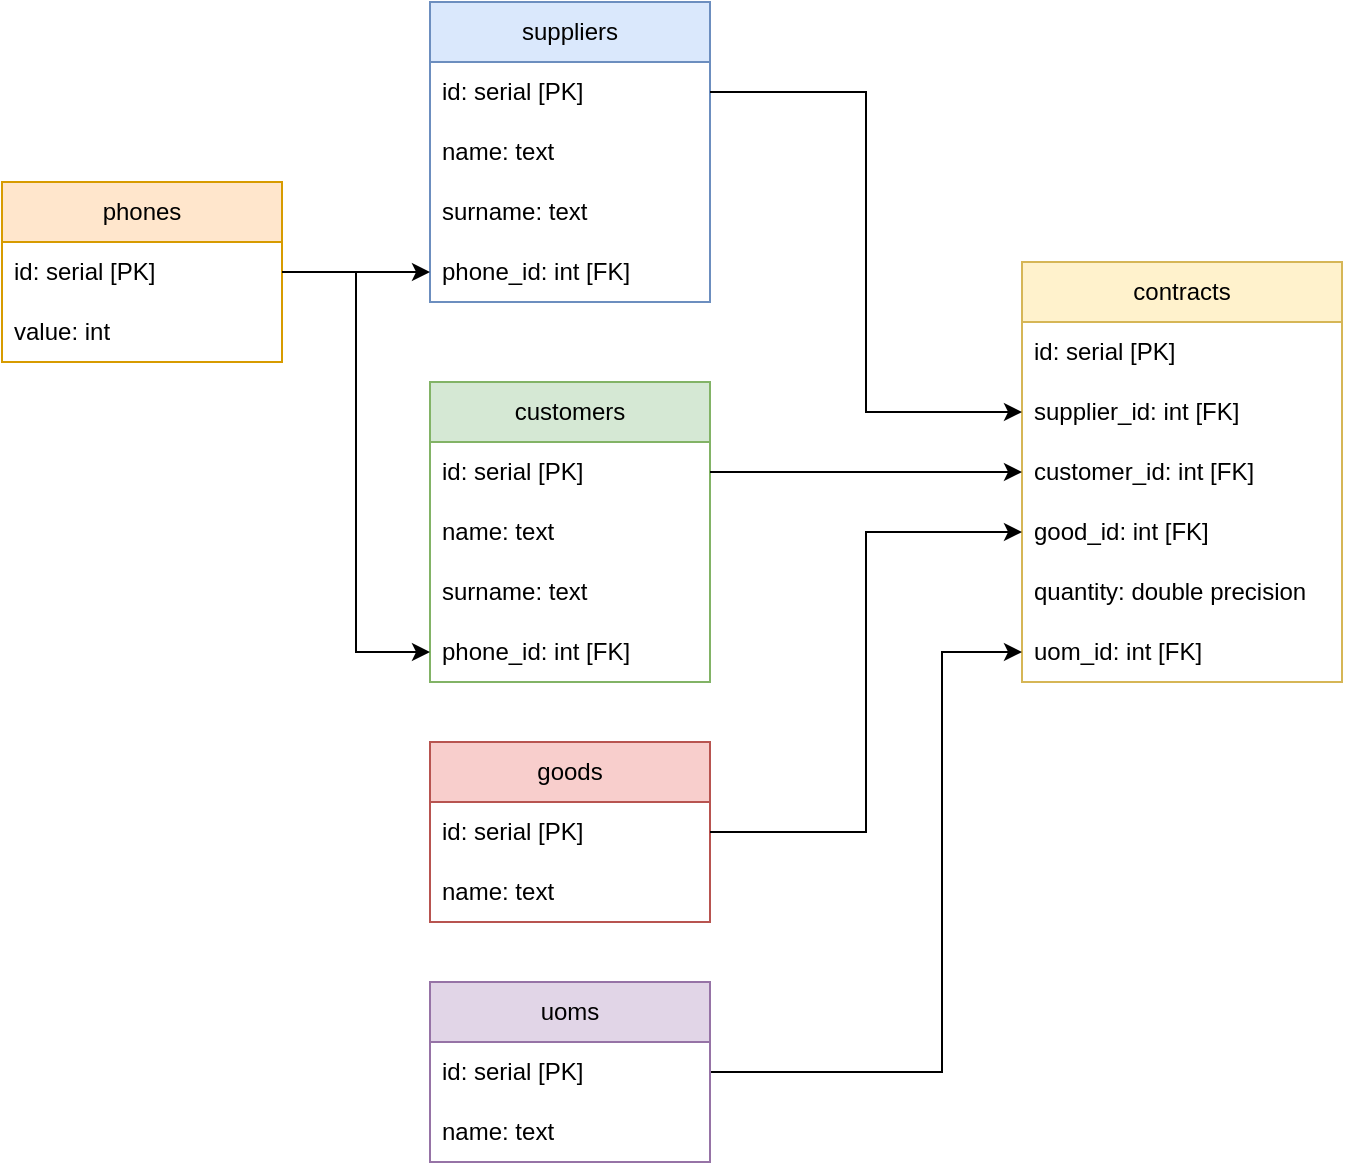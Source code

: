 <mxfile version="23.1.2" type="device">
  <diagram name="Страница — 1" id="sCIIftTm0n-FGKqdXh9E">
    <mxGraphModel dx="3000" dy="1514" grid="1" gridSize="10" guides="1" tooltips="1" connect="1" arrows="1" fold="1" page="1" pageScale="1" pageWidth="827" pageHeight="1169" math="0" shadow="0">
      <root>
        <mxCell id="0" />
        <mxCell id="1" parent="0" />
        <mxCell id="OJY3IS-uVCxP-ekWPWwA-1" value="customers" style="swimlane;fontStyle=0;childLayout=stackLayout;horizontal=1;startSize=30;horizontalStack=0;resizeParent=1;resizeParentMax=0;resizeLast=0;collapsible=1;marginBottom=0;whiteSpace=wrap;html=1;fillColor=#d5e8d4;strokeColor=#82b366;" vertex="1" parent="1">
          <mxGeometry x="254" y="230" width="140" height="150" as="geometry" />
        </mxCell>
        <mxCell id="OJY3IS-uVCxP-ekWPWwA-2" value="id: serial [PK]" style="text;strokeColor=none;fillColor=none;align=left;verticalAlign=middle;spacingLeft=4;spacingRight=4;overflow=hidden;points=[[0,0.5],[1,0.5]];portConstraint=eastwest;rotatable=0;whiteSpace=wrap;html=1;" vertex="1" parent="OJY3IS-uVCxP-ekWPWwA-1">
          <mxGeometry y="30" width="140" height="30" as="geometry" />
        </mxCell>
        <mxCell id="OJY3IS-uVCxP-ekWPWwA-3" value="name: text" style="text;strokeColor=none;fillColor=none;align=left;verticalAlign=middle;spacingLeft=4;spacingRight=4;overflow=hidden;points=[[0,0.5],[1,0.5]];portConstraint=eastwest;rotatable=0;whiteSpace=wrap;html=1;" vertex="1" parent="OJY3IS-uVCxP-ekWPWwA-1">
          <mxGeometry y="60" width="140" height="30" as="geometry" />
        </mxCell>
        <mxCell id="OJY3IS-uVCxP-ekWPWwA-4" value="surname: text" style="text;strokeColor=none;fillColor=none;align=left;verticalAlign=middle;spacingLeft=4;spacingRight=4;overflow=hidden;points=[[0,0.5],[1,0.5]];portConstraint=eastwest;rotatable=0;whiteSpace=wrap;html=1;" vertex="1" parent="OJY3IS-uVCxP-ekWPWwA-1">
          <mxGeometry y="90" width="140" height="30" as="geometry" />
        </mxCell>
        <mxCell id="OJY3IS-uVCxP-ekWPWwA-28" value="phone_id: int [FK]" style="text;strokeColor=none;fillColor=none;align=left;verticalAlign=middle;spacingLeft=4;spacingRight=4;overflow=hidden;points=[[0,0.5],[1,0.5]];portConstraint=eastwest;rotatable=0;whiteSpace=wrap;html=1;" vertex="1" parent="OJY3IS-uVCxP-ekWPWwA-1">
          <mxGeometry y="120" width="140" height="30" as="geometry" />
        </mxCell>
        <mxCell id="OJY3IS-uVCxP-ekWPWwA-5" value="suppliers" style="swimlane;fontStyle=0;childLayout=stackLayout;horizontal=1;startSize=30;horizontalStack=0;resizeParent=1;resizeParentMax=0;resizeLast=0;collapsible=1;marginBottom=0;whiteSpace=wrap;html=1;fillColor=#dae8fc;strokeColor=#6c8ebf;" vertex="1" parent="1">
          <mxGeometry x="254" y="40" width="140" height="150" as="geometry" />
        </mxCell>
        <mxCell id="OJY3IS-uVCxP-ekWPWwA-6" value="id: serial [PK]" style="text;strokeColor=none;fillColor=none;align=left;verticalAlign=middle;spacingLeft=4;spacingRight=4;overflow=hidden;points=[[0,0.5],[1,0.5]];portConstraint=eastwest;rotatable=0;whiteSpace=wrap;html=1;" vertex="1" parent="OJY3IS-uVCxP-ekWPWwA-5">
          <mxGeometry y="30" width="140" height="30" as="geometry" />
        </mxCell>
        <mxCell id="OJY3IS-uVCxP-ekWPWwA-7" value="name: text" style="text;strokeColor=none;fillColor=none;align=left;verticalAlign=middle;spacingLeft=4;spacingRight=4;overflow=hidden;points=[[0,0.5],[1,0.5]];portConstraint=eastwest;rotatable=0;whiteSpace=wrap;html=1;" vertex="1" parent="OJY3IS-uVCxP-ekWPWwA-5">
          <mxGeometry y="60" width="140" height="30" as="geometry" />
        </mxCell>
        <mxCell id="OJY3IS-uVCxP-ekWPWwA-8" value="surname: text" style="text;strokeColor=none;fillColor=none;align=left;verticalAlign=middle;spacingLeft=4;spacingRight=4;overflow=hidden;points=[[0,0.5],[1,0.5]];portConstraint=eastwest;rotatable=0;whiteSpace=wrap;html=1;" vertex="1" parent="OJY3IS-uVCxP-ekWPWwA-5">
          <mxGeometry y="90" width="140" height="30" as="geometry" />
        </mxCell>
        <mxCell id="OJY3IS-uVCxP-ekWPWwA-29" value="phone_id: int [FK]" style="text;strokeColor=none;fillColor=none;align=left;verticalAlign=middle;spacingLeft=4;spacingRight=4;overflow=hidden;points=[[0,0.5],[1,0.5]];portConstraint=eastwest;rotatable=0;whiteSpace=wrap;html=1;" vertex="1" parent="OJY3IS-uVCxP-ekWPWwA-5">
          <mxGeometry y="120" width="140" height="30" as="geometry" />
        </mxCell>
        <mxCell id="OJY3IS-uVCxP-ekWPWwA-9" value="contracts" style="swimlane;fontStyle=0;childLayout=stackLayout;horizontal=1;startSize=30;horizontalStack=0;resizeParent=1;resizeParentMax=0;resizeLast=0;collapsible=1;marginBottom=0;whiteSpace=wrap;html=1;fillColor=#fff2cc;strokeColor=#d6b656;" vertex="1" parent="1">
          <mxGeometry x="550" y="170" width="160" height="210" as="geometry" />
        </mxCell>
        <mxCell id="OJY3IS-uVCxP-ekWPWwA-10" value="id: serial [PK]" style="text;strokeColor=none;fillColor=none;align=left;verticalAlign=middle;spacingLeft=4;spacingRight=4;overflow=hidden;points=[[0,0.5],[1,0.5]];portConstraint=eastwest;rotatable=0;whiteSpace=wrap;html=1;" vertex="1" parent="OJY3IS-uVCxP-ekWPWwA-9">
          <mxGeometry y="30" width="160" height="30" as="geometry" />
        </mxCell>
        <mxCell id="OJY3IS-uVCxP-ekWPWwA-11" value="supplier_id: int [FK]" style="text;strokeColor=none;fillColor=none;align=left;verticalAlign=middle;spacingLeft=4;spacingRight=4;overflow=hidden;points=[[0,0.5],[1,0.5]];portConstraint=eastwest;rotatable=0;whiteSpace=wrap;html=1;" vertex="1" parent="OJY3IS-uVCxP-ekWPWwA-9">
          <mxGeometry y="60" width="160" height="30" as="geometry" />
        </mxCell>
        <mxCell id="OJY3IS-uVCxP-ekWPWwA-12" value="customer_id: int [FK]" style="text;strokeColor=none;fillColor=none;align=left;verticalAlign=middle;spacingLeft=4;spacingRight=4;overflow=hidden;points=[[0,0.5],[1,0.5]];portConstraint=eastwest;rotatable=0;whiteSpace=wrap;html=1;" vertex="1" parent="OJY3IS-uVCxP-ekWPWwA-9">
          <mxGeometry y="90" width="160" height="30" as="geometry" />
        </mxCell>
        <mxCell id="OJY3IS-uVCxP-ekWPWwA-25" value="good_id: int [FK]" style="text;strokeColor=none;fillColor=none;align=left;verticalAlign=middle;spacingLeft=4;spacingRight=4;overflow=hidden;points=[[0,0.5],[1,0.5]];portConstraint=eastwest;rotatable=0;whiteSpace=wrap;html=1;" vertex="1" parent="OJY3IS-uVCxP-ekWPWwA-9">
          <mxGeometry y="120" width="160" height="30" as="geometry" />
        </mxCell>
        <mxCell id="OJY3IS-uVCxP-ekWPWwA-26" value="quantity:&amp;nbsp;double precision" style="text;strokeColor=none;fillColor=none;align=left;verticalAlign=middle;spacingLeft=4;spacingRight=4;overflow=hidden;points=[[0,0.5],[1,0.5]];portConstraint=eastwest;rotatable=0;whiteSpace=wrap;html=1;" vertex="1" parent="OJY3IS-uVCxP-ekWPWwA-9">
          <mxGeometry y="150" width="160" height="30" as="geometry" />
        </mxCell>
        <mxCell id="OJY3IS-uVCxP-ekWPWwA-27" value="uom_id: int [FK]" style="text;strokeColor=none;fillColor=none;align=left;verticalAlign=middle;spacingLeft=4;spacingRight=4;overflow=hidden;points=[[0,0.5],[1,0.5]];portConstraint=eastwest;rotatable=0;whiteSpace=wrap;html=1;" vertex="1" parent="OJY3IS-uVCxP-ekWPWwA-9">
          <mxGeometry y="180" width="160" height="30" as="geometry" />
        </mxCell>
        <mxCell id="OJY3IS-uVCxP-ekWPWwA-13" value="phones" style="swimlane;fontStyle=0;childLayout=stackLayout;horizontal=1;startSize=30;horizontalStack=0;resizeParent=1;resizeParentMax=0;resizeLast=0;collapsible=1;marginBottom=0;whiteSpace=wrap;html=1;fillColor=#ffe6cc;strokeColor=#d79b00;" vertex="1" parent="1">
          <mxGeometry x="40" y="130" width="140" height="90" as="geometry" />
        </mxCell>
        <mxCell id="OJY3IS-uVCxP-ekWPWwA-14" value="id: serial [PK]" style="text;strokeColor=none;fillColor=none;align=left;verticalAlign=middle;spacingLeft=4;spacingRight=4;overflow=hidden;points=[[0,0.5],[1,0.5]];portConstraint=eastwest;rotatable=0;whiteSpace=wrap;html=1;" vertex="1" parent="OJY3IS-uVCxP-ekWPWwA-13">
          <mxGeometry y="30" width="140" height="30" as="geometry" />
        </mxCell>
        <mxCell id="OJY3IS-uVCxP-ekWPWwA-15" value="value: int" style="text;strokeColor=none;fillColor=none;align=left;verticalAlign=middle;spacingLeft=4;spacingRight=4;overflow=hidden;points=[[0,0.5],[1,0.5]];portConstraint=eastwest;rotatable=0;whiteSpace=wrap;html=1;" vertex="1" parent="OJY3IS-uVCxP-ekWPWwA-13">
          <mxGeometry y="60" width="140" height="30" as="geometry" />
        </mxCell>
        <mxCell id="OJY3IS-uVCxP-ekWPWwA-17" value="goods" style="swimlane;fontStyle=0;childLayout=stackLayout;horizontal=1;startSize=30;horizontalStack=0;resizeParent=1;resizeParentMax=0;resizeLast=0;collapsible=1;marginBottom=0;whiteSpace=wrap;html=1;fillColor=#f8cecc;strokeColor=#b85450;" vertex="1" parent="1">
          <mxGeometry x="254" y="410" width="140" height="90" as="geometry" />
        </mxCell>
        <mxCell id="OJY3IS-uVCxP-ekWPWwA-18" value="id: serial [PK]" style="text;strokeColor=none;fillColor=none;align=left;verticalAlign=middle;spacingLeft=4;spacingRight=4;overflow=hidden;points=[[0,0.5],[1,0.5]];portConstraint=eastwest;rotatable=0;whiteSpace=wrap;html=1;" vertex="1" parent="OJY3IS-uVCxP-ekWPWwA-17">
          <mxGeometry y="30" width="140" height="30" as="geometry" />
        </mxCell>
        <mxCell id="OJY3IS-uVCxP-ekWPWwA-19" value="name: text" style="text;strokeColor=none;fillColor=none;align=left;verticalAlign=middle;spacingLeft=4;spacingRight=4;overflow=hidden;points=[[0,0.5],[1,0.5]];portConstraint=eastwest;rotatable=0;whiteSpace=wrap;html=1;" vertex="1" parent="OJY3IS-uVCxP-ekWPWwA-17">
          <mxGeometry y="60" width="140" height="30" as="geometry" />
        </mxCell>
        <mxCell id="OJY3IS-uVCxP-ekWPWwA-30" style="edgeStyle=orthogonalEdgeStyle;rounded=0;orthogonalLoop=1;jettySize=auto;html=1;exitX=1;exitY=0.5;exitDx=0;exitDy=0;entryX=0;entryY=0.5;entryDx=0;entryDy=0;" edge="1" parent="1" source="OJY3IS-uVCxP-ekWPWwA-21" target="OJY3IS-uVCxP-ekWPWwA-27">
          <mxGeometry relative="1" as="geometry">
            <mxPoint x="500" y="550" as="targetPoint" />
            <Array as="points">
              <mxPoint x="510" y="575" />
              <mxPoint x="510" y="365" />
            </Array>
          </mxGeometry>
        </mxCell>
        <mxCell id="OJY3IS-uVCxP-ekWPWwA-21" value="uoms" style="swimlane;fontStyle=0;childLayout=stackLayout;horizontal=1;startSize=30;horizontalStack=0;resizeParent=1;resizeParentMax=0;resizeLast=0;collapsible=1;marginBottom=0;whiteSpace=wrap;html=1;fillColor=#e1d5e7;strokeColor=#9673a6;" vertex="1" parent="1">
          <mxGeometry x="254" y="530" width="140" height="90" as="geometry" />
        </mxCell>
        <mxCell id="OJY3IS-uVCxP-ekWPWwA-22" value="id: serial [PK]" style="text;strokeColor=none;fillColor=none;align=left;verticalAlign=middle;spacingLeft=4;spacingRight=4;overflow=hidden;points=[[0,0.5],[1,0.5]];portConstraint=eastwest;rotatable=0;whiteSpace=wrap;html=1;" vertex="1" parent="OJY3IS-uVCxP-ekWPWwA-21">
          <mxGeometry y="30" width="140" height="30" as="geometry" />
        </mxCell>
        <mxCell id="OJY3IS-uVCxP-ekWPWwA-23" value="name: text" style="text;strokeColor=none;fillColor=none;align=left;verticalAlign=middle;spacingLeft=4;spacingRight=4;overflow=hidden;points=[[0,0.5],[1,0.5]];portConstraint=eastwest;rotatable=0;whiteSpace=wrap;html=1;" vertex="1" parent="OJY3IS-uVCxP-ekWPWwA-21">
          <mxGeometry y="60" width="140" height="30" as="geometry" />
        </mxCell>
        <mxCell id="OJY3IS-uVCxP-ekWPWwA-31" style="edgeStyle=orthogonalEdgeStyle;rounded=0;orthogonalLoop=1;jettySize=auto;html=1;exitX=1;exitY=0.5;exitDx=0;exitDy=0;entryX=0;entryY=0.5;entryDx=0;entryDy=0;" edge="1" parent="1" source="OJY3IS-uVCxP-ekWPWwA-18" target="OJY3IS-uVCxP-ekWPWwA-25">
          <mxGeometry relative="1" as="geometry" />
        </mxCell>
        <mxCell id="OJY3IS-uVCxP-ekWPWwA-32" style="edgeStyle=orthogonalEdgeStyle;rounded=0;orthogonalLoop=1;jettySize=auto;html=1;exitX=1;exitY=0.5;exitDx=0;exitDy=0;entryX=0;entryY=0.5;entryDx=0;entryDy=0;" edge="1" parent="1" source="OJY3IS-uVCxP-ekWPWwA-2" target="OJY3IS-uVCxP-ekWPWwA-12">
          <mxGeometry relative="1" as="geometry" />
        </mxCell>
        <mxCell id="OJY3IS-uVCxP-ekWPWwA-34" style="edgeStyle=orthogonalEdgeStyle;rounded=0;orthogonalLoop=1;jettySize=auto;html=1;exitX=1;exitY=0.5;exitDx=0;exitDy=0;entryX=0;entryY=0.5;entryDx=0;entryDy=0;" edge="1" parent="1" source="OJY3IS-uVCxP-ekWPWwA-6" target="OJY3IS-uVCxP-ekWPWwA-11">
          <mxGeometry relative="1" as="geometry" />
        </mxCell>
        <mxCell id="OJY3IS-uVCxP-ekWPWwA-35" style="edgeStyle=orthogonalEdgeStyle;rounded=0;orthogonalLoop=1;jettySize=auto;html=1;exitX=1;exitY=0.5;exitDx=0;exitDy=0;entryX=0;entryY=0.5;entryDx=0;entryDy=0;" edge="1" parent="1" source="OJY3IS-uVCxP-ekWPWwA-14" target="OJY3IS-uVCxP-ekWPWwA-29">
          <mxGeometry relative="1" as="geometry" />
        </mxCell>
        <mxCell id="OJY3IS-uVCxP-ekWPWwA-36" style="edgeStyle=orthogonalEdgeStyle;rounded=0;orthogonalLoop=1;jettySize=auto;html=1;exitX=1;exitY=0.5;exitDx=0;exitDy=0;entryX=0;entryY=0.5;entryDx=0;entryDy=0;" edge="1" parent="1" source="OJY3IS-uVCxP-ekWPWwA-14" target="OJY3IS-uVCxP-ekWPWwA-28">
          <mxGeometry relative="1" as="geometry" />
        </mxCell>
      </root>
    </mxGraphModel>
  </diagram>
</mxfile>
